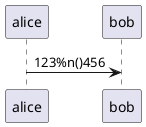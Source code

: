{
  "sha1": "mq1w55lp0f0dtug1t1259doaxsgnyr8",
  "insertion": {
    "when": "2024-11-19T12:22:17.326Z",
    "user": "plantuml@gmail.com"
  }
}
@startuml
alice -> bob : 123%n()456
@enduml
